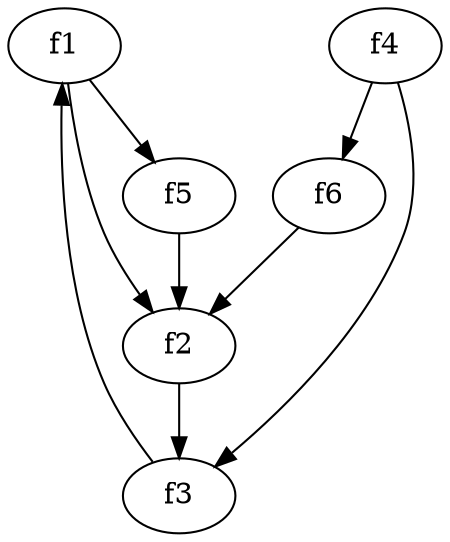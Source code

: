 strict digraph  {
f1;
f2;
f3;
f4;
f5;
f6;
f1 -> f5  [weight=2];
f1 -> f2  [weight=2];
f2 -> f3  [weight=2];
f3 -> f1  [weight=2];
f4 -> f3  [weight=2];
f4 -> f6  [weight=2];
f5 -> f2  [weight=2];
f6 -> f2  [weight=2];
}
